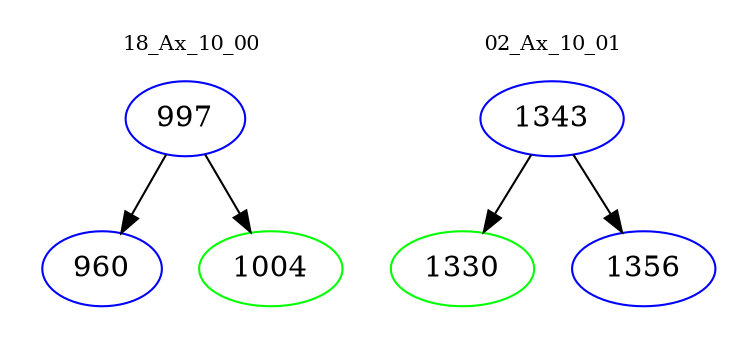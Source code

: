 digraph{
subgraph cluster_0 {
color = white
label = "18_Ax_10_00";
fontsize=10;
T0_997 [label="997", color="blue"]
T0_997 -> T0_960 [color="black"]
T0_960 [label="960", color="blue"]
T0_997 -> T0_1004 [color="black"]
T0_1004 [label="1004", color="green"]
}
subgraph cluster_1 {
color = white
label = "02_Ax_10_01";
fontsize=10;
T1_1343 [label="1343", color="blue"]
T1_1343 -> T1_1330 [color="black"]
T1_1330 [label="1330", color="green"]
T1_1343 -> T1_1356 [color="black"]
T1_1356 [label="1356", color="blue"]
}
}
